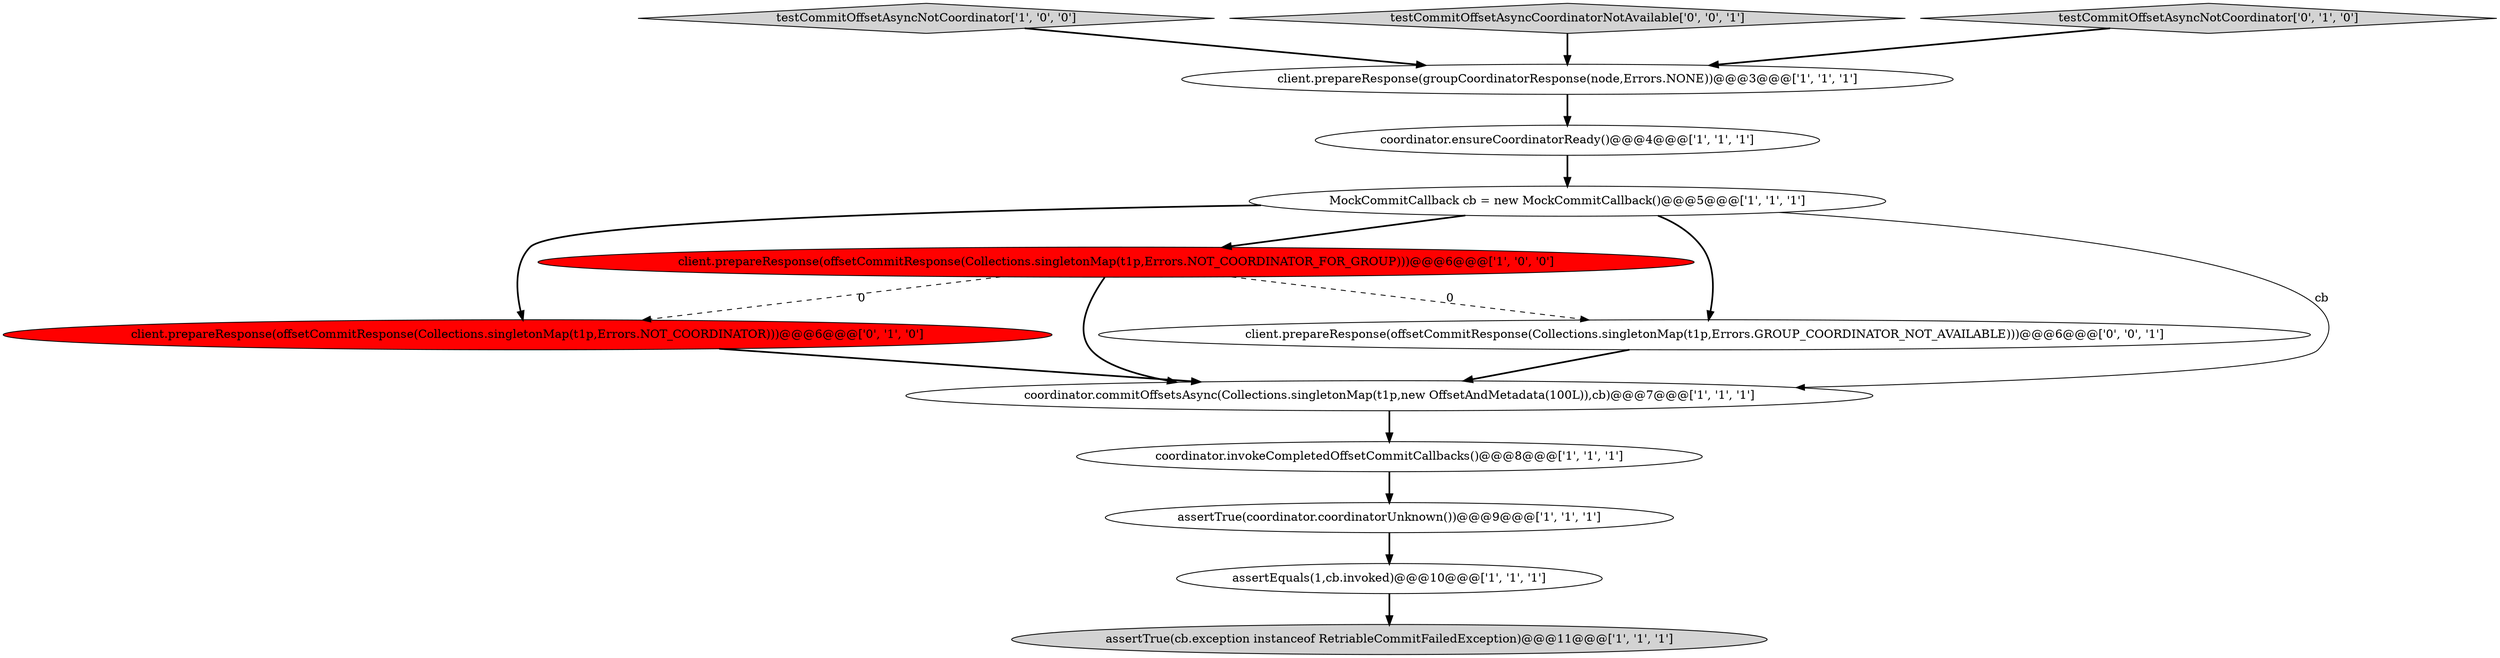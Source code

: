 digraph {
5 [style = filled, label = "coordinator.invokeCompletedOffsetCommitCallbacks()@@@8@@@['1', '1', '1']", fillcolor = white, shape = ellipse image = "AAA0AAABBB1BBB"];
10 [style = filled, label = "client.prepareResponse(offsetCommitResponse(Collections.singletonMap(t1p,Errors.NOT_COORDINATOR)))@@@6@@@['0', '1', '0']", fillcolor = red, shape = ellipse image = "AAA1AAABBB2BBB"];
2 [style = filled, label = "assertTrue(cb.exception instanceof RetriableCommitFailedException)@@@11@@@['1', '1', '1']", fillcolor = lightgray, shape = ellipse image = "AAA0AAABBB1BBB"];
12 [style = filled, label = "client.prepareResponse(offsetCommitResponse(Collections.singletonMap(t1p,Errors.GROUP_COORDINATOR_NOT_AVAILABLE)))@@@6@@@['0', '0', '1']", fillcolor = white, shape = ellipse image = "AAA0AAABBB3BBB"];
3 [style = filled, label = "MockCommitCallback cb = new MockCommitCallback()@@@5@@@['1', '1', '1']", fillcolor = white, shape = ellipse image = "AAA0AAABBB1BBB"];
0 [style = filled, label = "client.prepareResponse(groupCoordinatorResponse(node,Errors.NONE))@@@3@@@['1', '1', '1']", fillcolor = white, shape = ellipse image = "AAA0AAABBB1BBB"];
8 [style = filled, label = "coordinator.commitOffsetsAsync(Collections.singletonMap(t1p,new OffsetAndMetadata(100L)),cb)@@@7@@@['1', '1', '1']", fillcolor = white, shape = ellipse image = "AAA0AAABBB1BBB"];
9 [style = filled, label = "testCommitOffsetAsyncNotCoordinator['1', '0', '0']", fillcolor = lightgray, shape = diamond image = "AAA0AAABBB1BBB"];
1 [style = filled, label = "coordinator.ensureCoordinatorReady()@@@4@@@['1', '1', '1']", fillcolor = white, shape = ellipse image = "AAA0AAABBB1BBB"];
7 [style = filled, label = "client.prepareResponse(offsetCommitResponse(Collections.singletonMap(t1p,Errors.NOT_COORDINATOR_FOR_GROUP)))@@@6@@@['1', '0', '0']", fillcolor = red, shape = ellipse image = "AAA1AAABBB1BBB"];
4 [style = filled, label = "assertEquals(1,cb.invoked)@@@10@@@['1', '1', '1']", fillcolor = white, shape = ellipse image = "AAA0AAABBB1BBB"];
13 [style = filled, label = "testCommitOffsetAsyncCoordinatorNotAvailable['0', '0', '1']", fillcolor = lightgray, shape = diamond image = "AAA0AAABBB3BBB"];
11 [style = filled, label = "testCommitOffsetAsyncNotCoordinator['0', '1', '0']", fillcolor = lightgray, shape = diamond image = "AAA0AAABBB2BBB"];
6 [style = filled, label = "assertTrue(coordinator.coordinatorUnknown())@@@9@@@['1', '1', '1']", fillcolor = white, shape = ellipse image = "AAA0AAABBB1BBB"];
1->3 [style = bold, label=""];
7->12 [style = dashed, label="0"];
3->10 [style = bold, label=""];
6->4 [style = bold, label=""];
7->10 [style = dashed, label="0"];
11->0 [style = bold, label=""];
4->2 [style = bold, label=""];
5->6 [style = bold, label=""];
8->5 [style = bold, label=""];
9->0 [style = bold, label=""];
3->7 [style = bold, label=""];
7->8 [style = bold, label=""];
10->8 [style = bold, label=""];
3->12 [style = bold, label=""];
12->8 [style = bold, label=""];
0->1 [style = bold, label=""];
3->8 [style = solid, label="cb"];
13->0 [style = bold, label=""];
}
